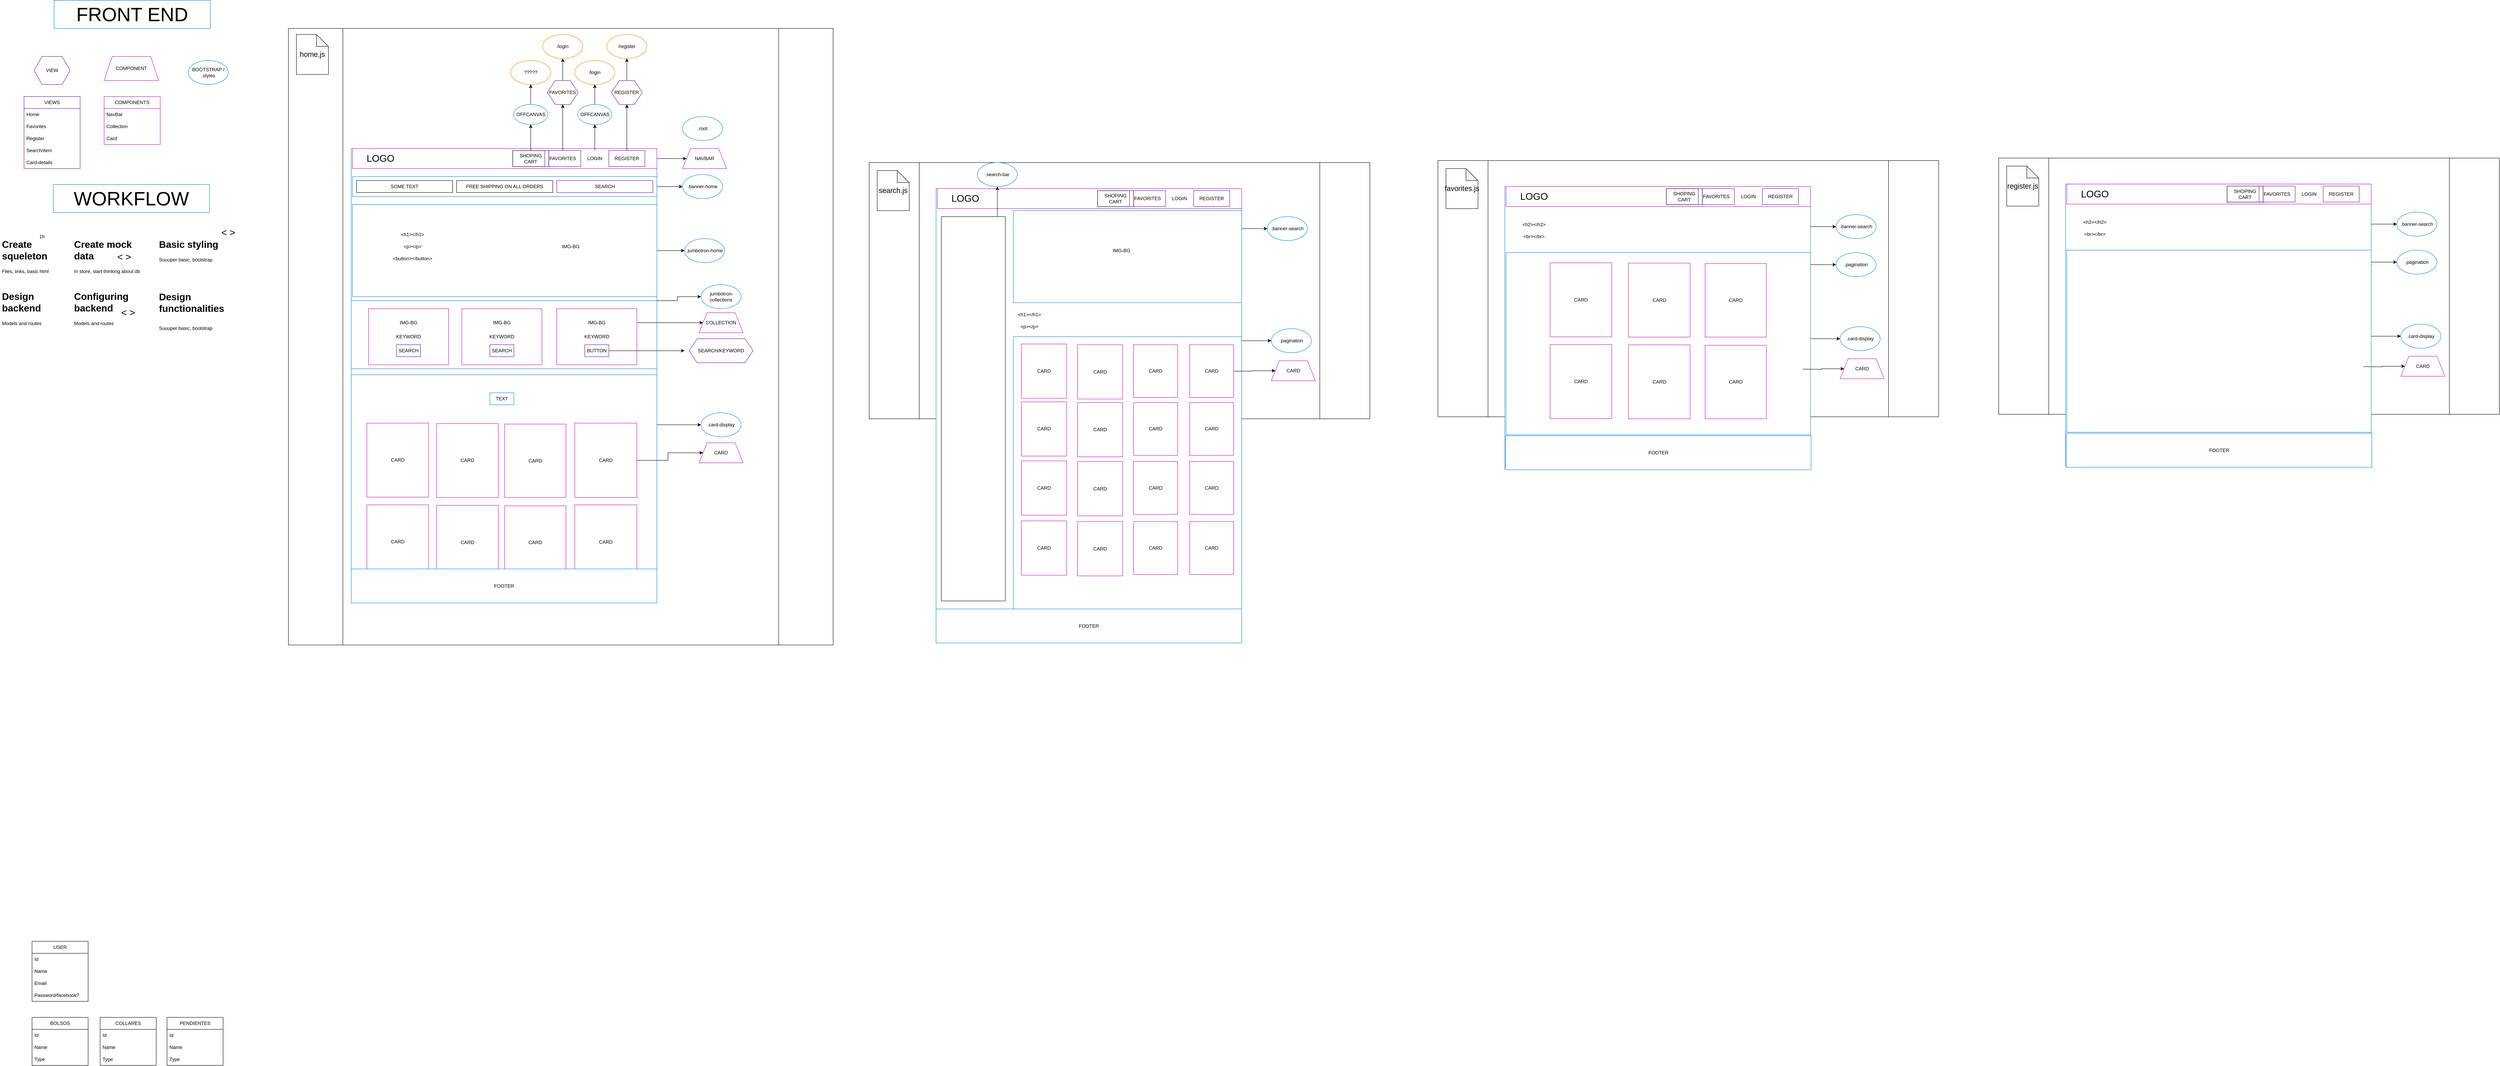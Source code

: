 <mxfile version="21.2.8" type="github">
  <diagram name="Page-1" id="-b-mgLnNyKhTVOmsAnaT">
    <mxGraphModel dx="2319" dy="1939" grid="1" gridSize="10" guides="1" tooltips="1" connect="1" arrows="1" fold="1" page="1" pageScale="1" pageWidth="826" pageHeight="1169" math="0" shadow="0">
      <root>
        <mxCell id="0" />
        <mxCell id="1" parent="0" />
        <mxCell id="RiAGdgWCF8noxPz8Tucr-8" value="HOME" style="shape=process;whiteSpace=wrap;html=1;backgroundOutline=1;" parent="1" vertex="1">
          <mxGeometry x="-50" y="-1050" width="1360" height="1540" as="geometry" />
        </mxCell>
        <mxCell id="RiAGdgWCF8noxPz8Tucr-179" value="" style="rounded=0;whiteSpace=wrap;html=1;strokeColor=#007FFF;" parent="1" vertex="1">
          <mxGeometry x="107" y="-750" width="763" height="1130" as="geometry" />
        </mxCell>
        <mxCell id="RiAGdgWCF8noxPz8Tucr-174" style="edgeStyle=orthogonalEdgeStyle;rounded=0;orthogonalLoop=1;jettySize=auto;html=1;entryX=0;entryY=0.5;entryDx=0;entryDy=0;" parent="1" source="RiAGdgWCF8noxPz8Tucr-168" target="RiAGdgWCF8noxPz8Tucr-169" edge="1">
          <mxGeometry relative="1" as="geometry">
            <Array as="points">
              <mxPoint x="921" y="-370" />
              <mxPoint x="921" y="-380" />
            </Array>
          </mxGeometry>
        </mxCell>
        <mxCell id="RiAGdgWCF8noxPz8Tucr-168" value="" style="rounded=0;whiteSpace=wrap;html=1;strokeColor=#007FFF;" parent="1" vertex="1">
          <mxGeometry x="107" y="-370" width="763" height="170" as="geometry" />
        </mxCell>
        <mxCell id="RiAGdgWCF8noxPz8Tucr-183" style="edgeStyle=orthogonalEdgeStyle;rounded=0;orthogonalLoop=1;jettySize=auto;html=1;entryX=0;entryY=0.5;entryDx=0;entryDy=0;" parent="1" source="RiAGdgWCF8noxPz8Tucr-100" target="RiAGdgWCF8noxPz8Tucr-175" edge="1">
          <mxGeometry relative="1" as="geometry">
            <Array as="points">
              <mxPoint x="900" y="-60" />
              <mxPoint x="900" y="-60" />
            </Array>
          </mxGeometry>
        </mxCell>
        <mxCell id="RiAGdgWCF8noxPz8Tucr-100" value="" style="rounded=0;whiteSpace=wrap;html=1;strokeColor=#007FFF;" parent="1" vertex="1">
          <mxGeometry x="107" y="-185" width="763" height="485" as="geometry" />
        </mxCell>
        <mxCell id="RiAGdgWCF8noxPz8Tucr-9" value="BOLSOS" style="swimlane;fontStyle=0;childLayout=stackLayout;horizontal=1;startSize=30;horizontalStack=0;resizeParent=1;resizeParentMax=0;resizeLast=0;collapsible=1;marginBottom=0;whiteSpace=wrap;html=1;" parent="1" vertex="1">
          <mxGeometry x="-690" y="1420" width="140" height="120" as="geometry" />
        </mxCell>
        <mxCell id="RiAGdgWCF8noxPz8Tucr-10" value="Id" style="text;strokeColor=none;fillColor=none;align=left;verticalAlign=middle;spacingLeft=4;spacingRight=4;overflow=hidden;points=[[0,0.5],[1,0.5]];portConstraint=eastwest;rotatable=0;whiteSpace=wrap;html=1;" parent="RiAGdgWCF8noxPz8Tucr-9" vertex="1">
          <mxGeometry y="30" width="140" height="30" as="geometry" />
        </mxCell>
        <mxCell id="RiAGdgWCF8noxPz8Tucr-11" value="Name" style="text;strokeColor=none;fillColor=none;align=left;verticalAlign=middle;spacingLeft=4;spacingRight=4;overflow=hidden;points=[[0,0.5],[1,0.5]];portConstraint=eastwest;rotatable=0;whiteSpace=wrap;html=1;" parent="RiAGdgWCF8noxPz8Tucr-9" vertex="1">
          <mxGeometry y="60" width="140" height="30" as="geometry" />
        </mxCell>
        <mxCell id="RiAGdgWCF8noxPz8Tucr-12" value="Type" style="text;strokeColor=none;fillColor=none;align=left;verticalAlign=middle;spacingLeft=4;spacingRight=4;overflow=hidden;points=[[0,0.5],[1,0.5]];portConstraint=eastwest;rotatable=0;whiteSpace=wrap;html=1;" parent="RiAGdgWCF8noxPz8Tucr-9" vertex="1">
          <mxGeometry y="90" width="140" height="30" as="geometry" />
        </mxCell>
        <mxCell id="RiAGdgWCF8noxPz8Tucr-13" value="COLLARES" style="swimlane;fontStyle=0;childLayout=stackLayout;horizontal=1;startSize=30;horizontalStack=0;resizeParent=1;resizeParentMax=0;resizeLast=0;collapsible=1;marginBottom=0;whiteSpace=wrap;html=1;" parent="1" vertex="1">
          <mxGeometry x="-520" y="1420" width="140" height="120" as="geometry" />
        </mxCell>
        <mxCell id="RiAGdgWCF8noxPz8Tucr-14" value="Id" style="text;strokeColor=none;fillColor=none;align=left;verticalAlign=middle;spacingLeft=4;spacingRight=4;overflow=hidden;points=[[0,0.5],[1,0.5]];portConstraint=eastwest;rotatable=0;whiteSpace=wrap;html=1;" parent="RiAGdgWCF8noxPz8Tucr-13" vertex="1">
          <mxGeometry y="30" width="140" height="30" as="geometry" />
        </mxCell>
        <mxCell id="RiAGdgWCF8noxPz8Tucr-15" value="Name" style="text;strokeColor=none;fillColor=none;align=left;verticalAlign=middle;spacingLeft=4;spacingRight=4;overflow=hidden;points=[[0,0.5],[1,0.5]];portConstraint=eastwest;rotatable=0;whiteSpace=wrap;html=1;" parent="RiAGdgWCF8noxPz8Tucr-13" vertex="1">
          <mxGeometry y="60" width="140" height="30" as="geometry" />
        </mxCell>
        <mxCell id="RiAGdgWCF8noxPz8Tucr-16" value="Type" style="text;strokeColor=none;fillColor=none;align=left;verticalAlign=middle;spacingLeft=4;spacingRight=4;overflow=hidden;points=[[0,0.5],[1,0.5]];portConstraint=eastwest;rotatable=0;whiteSpace=wrap;html=1;" parent="RiAGdgWCF8noxPz8Tucr-13" vertex="1">
          <mxGeometry y="90" width="140" height="30" as="geometry" />
        </mxCell>
        <mxCell id="RiAGdgWCF8noxPz8Tucr-17" value="PENDIENTES" style="swimlane;fontStyle=0;childLayout=stackLayout;horizontal=1;startSize=30;horizontalStack=0;resizeParent=1;resizeParentMax=0;resizeLast=0;collapsible=1;marginBottom=0;whiteSpace=wrap;html=1;" parent="1" vertex="1">
          <mxGeometry x="-353" y="1420" width="140" height="120" as="geometry" />
        </mxCell>
        <mxCell id="RiAGdgWCF8noxPz8Tucr-18" value="Id" style="text;strokeColor=none;fillColor=none;align=left;verticalAlign=middle;spacingLeft=4;spacingRight=4;overflow=hidden;points=[[0,0.5],[1,0.5]];portConstraint=eastwest;rotatable=0;whiteSpace=wrap;html=1;" parent="RiAGdgWCF8noxPz8Tucr-17" vertex="1">
          <mxGeometry y="30" width="140" height="30" as="geometry" />
        </mxCell>
        <mxCell id="RiAGdgWCF8noxPz8Tucr-19" value="Name" style="text;strokeColor=none;fillColor=none;align=left;verticalAlign=middle;spacingLeft=4;spacingRight=4;overflow=hidden;points=[[0,0.5],[1,0.5]];portConstraint=eastwest;rotatable=0;whiteSpace=wrap;html=1;" parent="RiAGdgWCF8noxPz8Tucr-17" vertex="1">
          <mxGeometry y="60" width="140" height="30" as="geometry" />
        </mxCell>
        <mxCell id="RiAGdgWCF8noxPz8Tucr-20" value="Type" style="text;strokeColor=none;fillColor=none;align=left;verticalAlign=middle;spacingLeft=4;spacingRight=4;overflow=hidden;points=[[0,0.5],[1,0.5]];portConstraint=eastwest;rotatable=0;whiteSpace=wrap;html=1;" parent="RiAGdgWCF8noxPz8Tucr-17" vertex="1">
          <mxGeometry y="90" width="140" height="30" as="geometry" />
        </mxCell>
        <mxCell id="RiAGdgWCF8noxPz8Tucr-21" value="USER" style="swimlane;fontStyle=0;childLayout=stackLayout;horizontal=1;startSize=30;horizontalStack=0;resizeParent=1;resizeParentMax=0;resizeLast=0;collapsible=1;marginBottom=0;whiteSpace=wrap;html=1;" parent="1" vertex="1">
          <mxGeometry x="-690" y="1230" width="140" height="150" as="geometry" />
        </mxCell>
        <mxCell id="RiAGdgWCF8noxPz8Tucr-22" value="Id" style="text;strokeColor=none;fillColor=none;align=left;verticalAlign=middle;spacingLeft=4;spacingRight=4;overflow=hidden;points=[[0,0.5],[1,0.5]];portConstraint=eastwest;rotatable=0;whiteSpace=wrap;html=1;" parent="RiAGdgWCF8noxPz8Tucr-21" vertex="1">
          <mxGeometry y="30" width="140" height="30" as="geometry" />
        </mxCell>
        <mxCell id="RiAGdgWCF8noxPz8Tucr-23" value="Name" style="text;strokeColor=none;fillColor=none;align=left;verticalAlign=middle;spacingLeft=4;spacingRight=4;overflow=hidden;points=[[0,0.5],[1,0.5]];portConstraint=eastwest;rotatable=0;whiteSpace=wrap;html=1;" parent="RiAGdgWCF8noxPz8Tucr-21" vertex="1">
          <mxGeometry y="60" width="140" height="30" as="geometry" />
        </mxCell>
        <mxCell id="RiAGdgWCF8noxPz8Tucr-24" value="Email" style="text;strokeColor=none;fillColor=none;align=left;verticalAlign=middle;spacingLeft=4;spacingRight=4;overflow=hidden;points=[[0,0.5],[1,0.5]];portConstraint=eastwest;rotatable=0;whiteSpace=wrap;html=1;" parent="RiAGdgWCF8noxPz8Tucr-21" vertex="1">
          <mxGeometry y="90" width="140" height="30" as="geometry" />
        </mxCell>
        <mxCell id="RiAGdgWCF8noxPz8Tucr-25" value="Password/facebook?" style="text;strokeColor=none;fillColor=none;align=left;verticalAlign=middle;spacingLeft=4;spacingRight=4;overflow=hidden;points=[[0,0.5],[1,0.5]];portConstraint=eastwest;rotatable=0;whiteSpace=wrap;html=1;" parent="RiAGdgWCF8noxPz8Tucr-21" vertex="1">
          <mxGeometry y="120" width="140" height="30" as="geometry" />
        </mxCell>
        <mxCell id="RiAGdgWCF8noxPz8Tucr-38" value="CARD" style="rounded=0;whiteSpace=wrap;html=1;strokeColor=#CC00CC;" parent="1" vertex="1">
          <mxGeometry x="320" y="-63" width="154" height="184.8" as="geometry" />
        </mxCell>
        <mxCell id="RiAGdgWCF8noxPz8Tucr-144" style="edgeStyle=orthogonalEdgeStyle;rounded=0;orthogonalLoop=1;jettySize=auto;html=1;entryX=0;entryY=0.5;entryDx=0;entryDy=0;" parent="1" source="RiAGdgWCF8noxPz8Tucr-43" target="RiAGdgWCF8noxPz8Tucr-127" edge="1">
          <mxGeometry relative="1" as="geometry" />
        </mxCell>
        <mxCell id="RiAGdgWCF8noxPz8Tucr-43" value="" style="rounded=0;whiteSpace=wrap;html=1;strokeColor=#CC00CC;" parent="1" vertex="1">
          <mxGeometry x="110" y="-750" width="760" height="50" as="geometry" />
        </mxCell>
        <mxCell id="RiAGdgWCF8noxPz8Tucr-44" value="&lt;font style=&quot;font-size: 24px;&quot;&gt;LOGO&lt;/font&gt;" style="text;html=1;strokeColor=none;fillColor=none;align=center;verticalAlign=middle;whiteSpace=wrap;rounded=0;" parent="1" vertex="1">
          <mxGeometry x="120" y="-750" width="120" height="50" as="geometry" />
        </mxCell>
        <mxCell id="RiAGdgWCF8noxPz8Tucr-53" style="edgeStyle=orthogonalEdgeStyle;rounded=0;orthogonalLoop=1;jettySize=auto;html=1;entryX=0.5;entryY=1;entryDx=0;entryDy=0;" parent="1" source="RiAGdgWCF8noxPz8Tucr-45" target="RiAGdgWCF8noxPz8Tucr-56" edge="1">
          <mxGeometry relative="1" as="geometry">
            <mxPoint x="555" y="-660" as="targetPoint" />
          </mxGeometry>
        </mxCell>
        <mxCell id="RiAGdgWCF8noxPz8Tucr-45" value="SHOPING CART" style="text;html=1;strokeColor=#19011D;fillColor=none;align=center;verticalAlign=middle;whiteSpace=wrap;rounded=0;shadow=1;" parent="1" vertex="1">
          <mxGeometry x="510" y="-745" width="90" height="40" as="geometry" />
        </mxCell>
        <mxCell id="RiAGdgWCF8noxPz8Tucr-165" style="edgeStyle=orthogonalEdgeStyle;rounded=0;orthogonalLoop=1;jettySize=auto;html=1;entryX=0.5;entryY=1;entryDx=0;entryDy=0;" parent="1" source="RiAGdgWCF8noxPz8Tucr-46" target="RiAGdgWCF8noxPz8Tucr-164" edge="1">
          <mxGeometry relative="1" as="geometry" />
        </mxCell>
        <mxCell id="RiAGdgWCF8noxPz8Tucr-46" value="FAVORITES" style="text;html=1;strokeColor=#6600CC;fillColor=none;align=center;verticalAlign=middle;whiteSpace=wrap;rounded=0;" parent="1" vertex="1">
          <mxGeometry x="590" y="-745" width="90" height="40" as="geometry" />
        </mxCell>
        <mxCell id="RiAGdgWCF8noxPz8Tucr-104" style="edgeStyle=orthogonalEdgeStyle;rounded=0;orthogonalLoop=1;jettySize=auto;html=1;entryX=0.5;entryY=1;entryDx=0;entryDy=0;" parent="1" source="RiAGdgWCF8noxPz8Tucr-47" target="RiAGdgWCF8noxPz8Tucr-74" edge="1">
          <mxGeometry relative="1" as="geometry" />
        </mxCell>
        <mxCell id="RiAGdgWCF8noxPz8Tucr-47" value="LOGIN" style="text;html=1;strokeColor=none;fillColor=none;align=center;verticalAlign=middle;whiteSpace=wrap;rounded=0;" parent="1" vertex="1">
          <mxGeometry x="670" y="-745" width="90" height="40" as="geometry" />
        </mxCell>
        <mxCell id="RiAGdgWCF8noxPz8Tucr-105" style="edgeStyle=orthogonalEdgeStyle;rounded=0;orthogonalLoop=1;jettySize=auto;html=1;entryX=0.5;entryY=1;entryDx=0;entryDy=0;" parent="1" source="RiAGdgWCF8noxPz8Tucr-48" edge="1">
          <mxGeometry relative="1" as="geometry">
            <mxPoint x="795" y="-860" as="targetPoint" />
          </mxGeometry>
        </mxCell>
        <mxCell id="RiAGdgWCF8noxPz8Tucr-48" value="REGISTER" style="text;html=1;strokeColor=#6600CC;fillColor=none;align=center;verticalAlign=middle;whiteSpace=wrap;rounded=0;" parent="1" vertex="1">
          <mxGeometry x="750" y="-745" width="90" height="40" as="geometry" />
        </mxCell>
        <mxCell id="fWnj22Spbb2RyECRKWuP-1" style="edgeStyle=orthogonalEdgeStyle;rounded=0;orthogonalLoop=1;jettySize=auto;html=1;entryX=0;entryY=0.5;entryDx=0;entryDy=0;" edge="1" parent="1" source="RiAGdgWCF8noxPz8Tucr-49" target="RiAGdgWCF8noxPz8Tucr-146">
          <mxGeometry relative="1" as="geometry" />
        </mxCell>
        <mxCell id="RiAGdgWCF8noxPz8Tucr-49" value="" style="rounded=0;whiteSpace=wrap;html=1;strokeColor=#007FFF;" parent="1" vertex="1">
          <mxGeometry x="110" y="-680" width="760" height="50" as="geometry" />
        </mxCell>
        <mxCell id="RiAGdgWCF8noxPz8Tucr-50" value="SOME TEXT" style="rounded=0;whiteSpace=wrap;html=1;" parent="1" vertex="1">
          <mxGeometry x="120" y="-670" width="240" height="30" as="geometry" />
        </mxCell>
        <mxCell id="RiAGdgWCF8noxPz8Tucr-51" value="FREE SHIPPING ON ALL ORDERS" style="rounded=0;whiteSpace=wrap;html=1;" parent="1" vertex="1">
          <mxGeometry x="370" y="-670" width="240" height="30" as="geometry" />
        </mxCell>
        <mxCell id="RiAGdgWCF8noxPz8Tucr-52" value="SEARCH" style="rounded=0;whiteSpace=wrap;html=1;strokeColor=#6600CC;" parent="1" vertex="1">
          <mxGeometry x="620" y="-670" width="240" height="30" as="geometry" />
        </mxCell>
        <mxCell id="RiAGdgWCF8noxPz8Tucr-153" style="edgeStyle=orthogonalEdgeStyle;rounded=0;orthogonalLoop=1;jettySize=auto;html=1;entryX=0.5;entryY=1;entryDx=0;entryDy=0;" parent="1" source="RiAGdgWCF8noxPz8Tucr-56" target="RiAGdgWCF8noxPz8Tucr-152" edge="1">
          <mxGeometry relative="1" as="geometry" />
        </mxCell>
        <mxCell id="RiAGdgWCF8noxPz8Tucr-56" value="OFFCANVAS" style="ellipse;whiteSpace=wrap;html=1;strokeColor=#007FFF;" parent="1" vertex="1">
          <mxGeometry x="512.5" y="-860" width="85" height="50" as="geometry" />
        </mxCell>
        <mxCell id="RiAGdgWCF8noxPz8Tucr-60" value="&lt;font style=&quot;font-size: 48px;&quot;&gt;FRONT END&lt;/font&gt;" style="text;html=1;strokeColor=#007FFF;fillColor=none;align=center;verticalAlign=middle;whiteSpace=wrap;rounded=0;" parent="1" vertex="1">
          <mxGeometry x="-635" y="-1120" width="390" height="70" as="geometry" />
        </mxCell>
        <mxCell id="RiAGdgWCF8noxPz8Tucr-63" value="VIEWS" style="swimlane;fontStyle=0;childLayout=stackLayout;horizontal=1;startSize=30;horizontalStack=0;resizeParent=1;resizeParentMax=0;resizeLast=0;collapsible=1;marginBottom=0;whiteSpace=wrap;html=1;strokeColor=#6600CC;" parent="1" vertex="1">
          <mxGeometry x="-710" y="-880" width="140" height="180" as="geometry" />
        </mxCell>
        <mxCell id="RiAGdgWCF8noxPz8Tucr-64" value="Home" style="text;strokeColor=none;fillColor=none;align=left;verticalAlign=middle;spacingLeft=4;spacingRight=4;overflow=hidden;points=[[0,0.5],[1,0.5]];portConstraint=eastwest;rotatable=0;whiteSpace=wrap;html=1;" parent="RiAGdgWCF8noxPz8Tucr-63" vertex="1">
          <mxGeometry y="30" width="140" height="30" as="geometry" />
        </mxCell>
        <mxCell id="RiAGdgWCF8noxPz8Tucr-65" value="Favorites" style="text;strokeColor=none;fillColor=none;align=left;verticalAlign=middle;spacingLeft=4;spacingRight=4;overflow=hidden;points=[[0,0.5],[1,0.5]];portConstraint=eastwest;rotatable=0;whiteSpace=wrap;html=1;" parent="RiAGdgWCF8noxPz8Tucr-63" vertex="1">
          <mxGeometry y="60" width="140" height="30" as="geometry" />
        </mxCell>
        <mxCell id="RiAGdgWCF8noxPz8Tucr-93" value="Register" style="text;strokeColor=none;fillColor=none;align=left;verticalAlign=middle;spacingLeft=4;spacingRight=4;overflow=hidden;points=[[0,0.5],[1,0.5]];portConstraint=eastwest;rotatable=0;whiteSpace=wrap;html=1;" parent="RiAGdgWCF8noxPz8Tucr-63" vertex="1">
          <mxGeometry y="90" width="140" height="30" as="geometry" />
        </mxCell>
        <mxCell id="RiAGdgWCF8noxPz8Tucr-66" value="Search/item" style="text;strokeColor=none;fillColor=none;align=left;verticalAlign=middle;spacingLeft=4;spacingRight=4;overflow=hidden;points=[[0,0.5],[1,0.5]];portConstraint=eastwest;rotatable=0;whiteSpace=wrap;html=1;" parent="RiAGdgWCF8noxPz8Tucr-63" vertex="1">
          <mxGeometry y="120" width="140" height="30" as="geometry" />
        </mxCell>
        <mxCell id="fWnj22Spbb2RyECRKWuP-8" value="Card-details" style="text;strokeColor=none;fillColor=none;align=left;verticalAlign=middle;spacingLeft=4;spacingRight=4;overflow=hidden;points=[[0,0.5],[1,0.5]];portConstraint=eastwest;rotatable=0;whiteSpace=wrap;html=1;" vertex="1" parent="RiAGdgWCF8noxPz8Tucr-63">
          <mxGeometry y="150" width="140" height="30" as="geometry" />
        </mxCell>
        <mxCell id="RiAGdgWCF8noxPz8Tucr-67" value="COMPONENTS" style="swimlane;fontStyle=0;childLayout=stackLayout;horizontal=1;startSize=30;horizontalStack=0;resizeParent=1;resizeParentMax=0;resizeLast=0;collapsible=1;marginBottom=0;whiteSpace=wrap;html=1;strokeColor=#CC00CC;" parent="1" vertex="1">
          <mxGeometry x="-510" y="-880" width="140" height="120" as="geometry" />
        </mxCell>
        <mxCell id="RiAGdgWCF8noxPz8Tucr-68" value="NavBar" style="text;strokeColor=none;fillColor=none;align=left;verticalAlign=middle;spacingLeft=4;spacingRight=4;overflow=hidden;points=[[0,0.5],[1,0.5]];portConstraint=eastwest;rotatable=0;whiteSpace=wrap;html=1;" parent="RiAGdgWCF8noxPz8Tucr-67" vertex="1">
          <mxGeometry y="30" width="140" height="30" as="geometry" />
        </mxCell>
        <mxCell id="RiAGdgWCF8noxPz8Tucr-69" value="Collection" style="text;strokeColor=none;fillColor=none;align=left;verticalAlign=middle;spacingLeft=4;spacingRight=4;overflow=hidden;points=[[0,0.5],[1,0.5]];portConstraint=eastwest;rotatable=0;whiteSpace=wrap;html=1;" parent="RiAGdgWCF8noxPz8Tucr-67" vertex="1">
          <mxGeometry y="60" width="140" height="30" as="geometry" />
        </mxCell>
        <mxCell id="RiAGdgWCF8noxPz8Tucr-70" value="Card" style="text;strokeColor=none;fillColor=none;align=left;verticalAlign=middle;spacingLeft=4;spacingRight=4;overflow=hidden;points=[[0,0.5],[1,0.5]];portConstraint=eastwest;rotatable=0;whiteSpace=wrap;html=1;" parent="RiAGdgWCF8noxPz8Tucr-67" vertex="1">
          <mxGeometry y="90" width="140" height="30" as="geometry" />
        </mxCell>
        <mxCell id="RiAGdgWCF8noxPz8Tucr-80" style="edgeStyle=orthogonalEdgeStyle;rounded=0;orthogonalLoop=1;jettySize=auto;html=1;entryX=0.5;entryY=1;entryDx=0;entryDy=0;" parent="1" source="RiAGdgWCF8noxPz8Tucr-74" target="RiAGdgWCF8noxPz8Tucr-77" edge="1">
          <mxGeometry relative="1" as="geometry" />
        </mxCell>
        <mxCell id="RiAGdgWCF8noxPz8Tucr-74" value="OFFCANVAS" style="ellipse;whiteSpace=wrap;html=1;strokeColor=#007FFF;" parent="1" vertex="1">
          <mxGeometry x="672.5" y="-860" width="85" height="50" as="geometry" />
        </mxCell>
        <mxCell id="RiAGdgWCF8noxPz8Tucr-77" value="/login" style="ellipse;whiteSpace=wrap;html=1;strokeColor=#FF8000;" parent="1" vertex="1">
          <mxGeometry x="665" y="-970" width="100" height="60" as="geometry" />
        </mxCell>
        <mxCell id="RiAGdgWCF8noxPz8Tucr-78" value="/register" style="ellipse;whiteSpace=wrap;html=1;strokeColor=#FF8000;" parent="1" vertex="1">
          <mxGeometry x="745" y="-1035" width="100" height="60" as="geometry" />
        </mxCell>
        <mxCell id="fWnj22Spbb2RyECRKWuP-2" style="edgeStyle=orthogonalEdgeStyle;rounded=0;orthogonalLoop=1;jettySize=auto;html=1;entryX=0;entryY=0.5;entryDx=0;entryDy=0;" edge="1" parent="1" source="RiAGdgWCF8noxPz8Tucr-108" target="RiAGdgWCF8noxPz8Tucr-145">
          <mxGeometry relative="1" as="geometry" />
        </mxCell>
        <mxCell id="RiAGdgWCF8noxPz8Tucr-108" value="" style="rounded=0;whiteSpace=wrap;html=1;strokeColor=#007FFF;" parent="1" vertex="1">
          <mxGeometry x="110" y="-610" width="760" height="230" as="geometry" />
        </mxCell>
        <mxCell id="RiAGdgWCF8noxPz8Tucr-110" value="IMG-BG" style="text;html=1;strokeColor=none;fillColor=none;align=center;verticalAlign=middle;whiteSpace=wrap;rounded=0;" parent="1" vertex="1">
          <mxGeometry x="625" y="-520" width="60" height="30" as="geometry" />
        </mxCell>
        <mxCell id="RiAGdgWCF8noxPz8Tucr-111" value="&amp;lt;h1&amp;gt;&amp;lt;/h1&amp;gt;" style="text;html=1;strokeColor=none;fillColor=none;align=center;verticalAlign=middle;whiteSpace=wrap;rounded=0;" parent="1" vertex="1">
          <mxGeometry x="220" y="-550" width="80" height="30" as="geometry" />
        </mxCell>
        <mxCell id="RiAGdgWCF8noxPz8Tucr-112" value="&amp;lt;p&amp;gt;&amp;lt;/p&amp;gt;" style="text;html=1;strokeColor=none;fillColor=none;align=center;verticalAlign=middle;whiteSpace=wrap;rounded=0;" parent="1" vertex="1">
          <mxGeometry x="220" y="-520" width="80" height="30" as="geometry" />
        </mxCell>
        <mxCell id="RiAGdgWCF8noxPz8Tucr-113" value="&amp;lt;button&amp;gt;&amp;lt;/button&amp;gt;" style="text;html=1;strokeColor=none;fillColor=none;align=center;verticalAlign=middle;whiteSpace=wrap;rounded=0;" parent="1" vertex="1">
          <mxGeometry x="200" y="-490" width="120" height="30" as="geometry" />
        </mxCell>
        <mxCell id="RiAGdgWCF8noxPz8Tucr-142" style="edgeStyle=orthogonalEdgeStyle;rounded=0;orthogonalLoop=1;jettySize=auto;html=1;exitX=1;exitY=0.25;exitDx=0;exitDy=0;entryX=0;entryY=0.5;entryDx=0;entryDy=0;" parent="1" source="RiAGdgWCF8noxPz8Tucr-114" target="RiAGdgWCF8noxPz8Tucr-141" edge="1">
          <mxGeometry relative="1" as="geometry" />
        </mxCell>
        <mxCell id="RiAGdgWCF8noxPz8Tucr-114" value="KEYWORD" style="rounded=0;whiteSpace=wrap;html=1;strokeColor=#CC00CC;" parent="1" vertex="1">
          <mxGeometry x="620" y="-350" width="200" height="140" as="geometry" />
        </mxCell>
        <mxCell id="RiAGdgWCF8noxPz8Tucr-115" value="IMG-BG" style="text;html=1;strokeColor=none;fillColor=none;align=center;verticalAlign=middle;whiteSpace=wrap;rounded=0;" parent="1" vertex="1">
          <mxGeometry x="690" y="-330" width="60" height="30" as="geometry" />
        </mxCell>
        <mxCell id="RiAGdgWCF8noxPz8Tucr-124" value="TEXT" style="text;html=1;strokeColor=#007FFF;fillColor=none;align=center;verticalAlign=middle;whiteSpace=wrap;rounded=0;" parent="1" vertex="1">
          <mxGeometry x="453" y="-140" width="60" height="30" as="geometry" />
        </mxCell>
        <mxCell id="RiAGdgWCF8noxPz8Tucr-125" value="&lt;font style=&quot;font-size: 48px;&quot;&gt;WORKFLOW&lt;/font&gt;" style="text;html=1;strokeColor=#007FFF;fillColor=none;align=center;verticalAlign=middle;whiteSpace=wrap;rounded=0;" parent="1" vertex="1">
          <mxGeometry x="-637" y="-660" width="390" height="70" as="geometry" />
        </mxCell>
        <mxCell id="RiAGdgWCF8noxPz8Tucr-127" value="NAVBAR" style="shape=trapezoid;perimeter=trapezoidPerimeter;whiteSpace=wrap;html=1;fixedSize=1;strokeColor=#CC00CC;" parent="1" vertex="1">
          <mxGeometry x="934" y="-750" width="110" height="50" as="geometry" />
        </mxCell>
        <mxCell id="RiAGdgWCF8noxPz8Tucr-140" style="edgeStyle=orthogonalEdgeStyle;rounded=0;orthogonalLoop=1;jettySize=auto;html=1;entryX=0;entryY=0.5;entryDx=0;entryDy=0;" parent="1" source="RiAGdgWCF8noxPz8Tucr-130" edge="1">
          <mxGeometry relative="1" as="geometry">
            <mxPoint x="939" y="-245" as="targetPoint" />
          </mxGeometry>
        </mxCell>
        <mxCell id="RiAGdgWCF8noxPz8Tucr-130" value="BUTTON" style="text;html=1;strokeColor=#6600CC;fillColor=none;align=center;verticalAlign=middle;whiteSpace=wrap;rounded=0;" parent="1" vertex="1">
          <mxGeometry x="690" y="-260" width="60" height="30" as="geometry" />
        </mxCell>
        <mxCell id="RiAGdgWCF8noxPz8Tucr-134" value="KEYWORD" style="rounded=0;whiteSpace=wrap;html=1;strokeColor=#CC00CC;" parent="1" vertex="1">
          <mxGeometry x="383" y="-350" width="200" height="140" as="geometry" />
        </mxCell>
        <mxCell id="RiAGdgWCF8noxPz8Tucr-135" value="IMG-BG" style="text;html=1;strokeColor=none;fillColor=none;align=center;verticalAlign=middle;whiteSpace=wrap;rounded=0;" parent="1" vertex="1">
          <mxGeometry x="453" y="-330" width="60" height="30" as="geometry" />
        </mxCell>
        <mxCell id="RiAGdgWCF8noxPz8Tucr-136" value="SEARCH" style="text;html=1;strokeColor=#6600CC;fillColor=none;align=center;verticalAlign=middle;whiteSpace=wrap;rounded=0;" parent="1" vertex="1">
          <mxGeometry x="453" y="-260" width="60" height="30" as="geometry" />
        </mxCell>
        <mxCell id="RiAGdgWCF8noxPz8Tucr-137" value="KEYWORD" style="rounded=0;whiteSpace=wrap;html=1;strokeColor=#CC00CC;" parent="1" vertex="1">
          <mxGeometry x="150" y="-350" width="200" height="140" as="geometry" />
        </mxCell>
        <mxCell id="RiAGdgWCF8noxPz8Tucr-138" value="IMG-BG" style="text;html=1;strokeColor=none;fillColor=none;align=center;verticalAlign=middle;whiteSpace=wrap;rounded=0;" parent="1" vertex="1">
          <mxGeometry x="220" y="-330" width="60" height="30" as="geometry" />
        </mxCell>
        <mxCell id="RiAGdgWCF8noxPz8Tucr-139" value="SEARCH" style="text;html=1;strokeColor=#6600CC;fillColor=none;align=center;verticalAlign=middle;whiteSpace=wrap;rounded=0;" parent="1" vertex="1">
          <mxGeometry x="220" y="-260" width="60" height="30" as="geometry" />
        </mxCell>
        <mxCell id="RiAGdgWCF8noxPz8Tucr-141" value="COLLECTION" style="shape=trapezoid;perimeter=trapezoidPerimeter;whiteSpace=wrap;html=1;fixedSize=1;strokeColor=#CC00CC;" parent="1" vertex="1">
          <mxGeometry x="975.21" y="-340" width="110" height="50" as="geometry" />
        </mxCell>
        <mxCell id="RiAGdgWCF8noxPz8Tucr-145" value=".jumbotron-home" style="ellipse;whiteSpace=wrap;html=1;strokeColor=#007FFF;" parent="1" vertex="1">
          <mxGeometry x="939" y="-525" width="100" height="60" as="geometry" />
        </mxCell>
        <mxCell id="RiAGdgWCF8noxPz8Tucr-146" value=".banner-home" style="ellipse;whiteSpace=wrap;html=1;strokeColor=#007FFF;" parent="1" vertex="1">
          <mxGeometry x="934" y="-685" width="100" height="60" as="geometry" />
        </mxCell>
        <mxCell id="RiAGdgWCF8noxPz8Tucr-152" value="?????" style="ellipse;whiteSpace=wrap;html=1;strokeColor=#FF8000;" parent="1" vertex="1">
          <mxGeometry x="505" y="-970" width="100" height="60" as="geometry" />
        </mxCell>
        <mxCell id="RiAGdgWCF8noxPz8Tucr-154" value="/login" style="ellipse;whiteSpace=wrap;html=1;strokeColor=#FF8000;" parent="1" vertex="1">
          <mxGeometry x="585" y="-1035" width="100" height="60" as="geometry" />
        </mxCell>
        <mxCell id="RiAGdgWCF8noxPz8Tucr-156" value="COMPONENT" style="shape=trapezoid;perimeter=trapezoidPerimeter;whiteSpace=wrap;html=1;fixedSize=1;strokeColor=#CC00CC;" parent="1" vertex="1">
          <mxGeometry x="-510" y="-980" width="136" height="60" as="geometry" />
        </mxCell>
        <mxCell id="RiAGdgWCF8noxPz8Tucr-158" value="BOOTSTRAP / .styles" style="ellipse;whiteSpace=wrap;html=1;strokeColor=#007FFF;" parent="1" vertex="1">
          <mxGeometry x="-300" y="-970" width="100" height="60" as="geometry" />
        </mxCell>
        <mxCell id="RiAGdgWCF8noxPz8Tucr-160" value="VIEW" style="shape=hexagon;perimeter=hexagonPerimeter2;whiteSpace=wrap;html=1;fixedSize=1;strokeColor=#6600CC;" parent="1" vertex="1">
          <mxGeometry x="-685" y="-980" width="90" height="70" as="geometry" />
        </mxCell>
        <mxCell id="RiAGdgWCF8noxPz8Tucr-166" style="edgeStyle=orthogonalEdgeStyle;rounded=0;orthogonalLoop=1;jettySize=auto;html=1;entryX=0.5;entryY=1;entryDx=0;entryDy=0;" parent="1" source="RiAGdgWCF8noxPz8Tucr-162" target="RiAGdgWCF8noxPz8Tucr-78" edge="1">
          <mxGeometry relative="1" as="geometry" />
        </mxCell>
        <mxCell id="RiAGdgWCF8noxPz8Tucr-162" value="REGISTER" style="shape=hexagon;perimeter=hexagonPerimeter2;whiteSpace=wrap;html=1;fixedSize=1;strokeColor=#6600CC;" parent="1" vertex="1">
          <mxGeometry x="756.43" y="-920" width="77.14" height="60" as="geometry" />
        </mxCell>
        <mxCell id="RiAGdgWCF8noxPz8Tucr-167" style="edgeStyle=orthogonalEdgeStyle;rounded=0;orthogonalLoop=1;jettySize=auto;html=1;entryX=0.5;entryY=1;entryDx=0;entryDy=0;" parent="1" source="RiAGdgWCF8noxPz8Tucr-164" target="RiAGdgWCF8noxPz8Tucr-154" edge="1">
          <mxGeometry relative="1" as="geometry" />
        </mxCell>
        <mxCell id="RiAGdgWCF8noxPz8Tucr-164" value="FAVORITES" style="shape=hexagon;perimeter=hexagonPerimeter2;whiteSpace=wrap;html=1;fixedSize=1;strokeColor=#6600CC;" parent="1" vertex="1">
          <mxGeometry x="596.43" y="-920" width="77.14" height="60" as="geometry" />
        </mxCell>
        <mxCell id="RiAGdgWCF8noxPz8Tucr-169" value=".jumbotron-collections" style="ellipse;whiteSpace=wrap;html=1;strokeColor=#007FFF;" parent="1" vertex="1">
          <mxGeometry x="980.21" y="-410" width="100" height="60" as="geometry" />
        </mxCell>
        <mxCell id="RiAGdgWCF8noxPz8Tucr-170" value="CARD" style="shape=trapezoid;perimeter=trapezoidPerimeter;whiteSpace=wrap;html=1;fixedSize=1;strokeColor=#CC00CC;" parent="1" vertex="1">
          <mxGeometry x="975.22" y="-15" width="110" height="50" as="geometry" />
        </mxCell>
        <mxCell id="RiAGdgWCF8noxPz8Tucr-171" value="CARD" style="rounded=0;whiteSpace=wrap;html=1;strokeColor=#CC00CC;" parent="1" vertex="1">
          <mxGeometry x="490" y="-61.8" width="153" height="183.6" as="geometry" />
        </mxCell>
        <mxCell id="RiAGdgWCF8noxPz8Tucr-182" style="edgeStyle=orthogonalEdgeStyle;rounded=0;orthogonalLoop=1;jettySize=auto;html=1;entryX=0;entryY=0.5;entryDx=0;entryDy=0;" parent="1" source="RiAGdgWCF8noxPz8Tucr-172" target="RiAGdgWCF8noxPz8Tucr-170" edge="1">
          <mxGeometry relative="1" as="geometry" />
        </mxCell>
        <mxCell id="RiAGdgWCF8noxPz8Tucr-172" value="CARD" style="rounded=0;whiteSpace=wrap;html=1;strokeColor=#CC00CC;" parent="1" vertex="1">
          <mxGeometry x="665" y="-64.2" width="155" height="186" as="geometry" />
        </mxCell>
        <mxCell id="RiAGdgWCF8noxPz8Tucr-173" value="SEARCH/KEYWORD" style="shape=hexagon;perimeter=hexagonPerimeter2;whiteSpace=wrap;html=1;fixedSize=1;strokeColor=#6600CC;" parent="1" vertex="1">
          <mxGeometry x="950.43" y="-275" width="159.57" height="60" as="geometry" />
        </mxCell>
        <mxCell id="RiAGdgWCF8noxPz8Tucr-175" value=".card-display" style="ellipse;whiteSpace=wrap;html=1;strokeColor=#007FFF;" parent="1" vertex="1">
          <mxGeometry x="980.21" y="-90" width="100" height="60" as="geometry" />
        </mxCell>
        <mxCell id="RiAGdgWCF8noxPz8Tucr-181" value=".root" style="ellipse;whiteSpace=wrap;html=1;strokeColor=#007FFF;" parent="1" vertex="1">
          <mxGeometry x="934" y="-830" width="100" height="60" as="geometry" />
        </mxCell>
        <mxCell id="RiAGdgWCF8noxPz8Tucr-185" value="HOME" style="shape=process;whiteSpace=wrap;html=1;backgroundOutline=1;" parent="1" vertex="1">
          <mxGeometry x="1400" y="-715" width="1250" height="640" as="geometry" />
        </mxCell>
        <mxCell id="RiAGdgWCF8noxPz8Tucr-186" value="" style="rounded=0;whiteSpace=wrap;html=1;strokeColor=#007FFF;" parent="1" vertex="1">
          <mxGeometry x="1567" y="-650" width="763" height="1130" as="geometry" />
        </mxCell>
        <mxCell id="RiAGdgWCF8noxPz8Tucr-189" style="edgeStyle=orthogonalEdgeStyle;rounded=0;orthogonalLoop=1;jettySize=auto;html=1;entryX=0;entryY=0.5;entryDx=0;entryDy=0;" parent="1" source="RiAGdgWCF8noxPz8Tucr-190" target="RiAGdgWCF8noxPz8Tucr-246" edge="1">
          <mxGeometry relative="1" as="geometry">
            <Array as="points">
              <mxPoint x="2380" y="-270" />
              <mxPoint x="2380" y="-270" />
            </Array>
          </mxGeometry>
        </mxCell>
        <mxCell id="RiAGdgWCF8noxPz8Tucr-190" value="" style="rounded=0;whiteSpace=wrap;html=1;strokeColor=#007FFF;" parent="1" vertex="1">
          <mxGeometry x="1760" y="-280" width="570" height="680" as="geometry" />
        </mxCell>
        <mxCell id="RiAGdgWCF8noxPz8Tucr-191" value="CARD" style="rounded=0;whiteSpace=wrap;html=1;strokeColor=#CC00CC;" parent="1" vertex="1">
          <mxGeometry x="1920" y="-260" width="113" height="135.6" as="geometry" />
        </mxCell>
        <mxCell id="RiAGdgWCF8noxPz8Tucr-193" value="" style="rounded=0;whiteSpace=wrap;html=1;strokeColor=#CC00CC;" parent="1" vertex="1">
          <mxGeometry x="1570" y="-650" width="760" height="50" as="geometry" />
        </mxCell>
        <mxCell id="RiAGdgWCF8noxPz8Tucr-194" value="&lt;font style=&quot;font-size: 24px;&quot;&gt;LOGO&lt;/font&gt;" style="text;html=1;strokeColor=none;fillColor=none;align=center;verticalAlign=middle;whiteSpace=wrap;rounded=0;" parent="1" vertex="1">
          <mxGeometry x="1580" y="-650" width="120" height="50" as="geometry" />
        </mxCell>
        <mxCell id="RiAGdgWCF8noxPz8Tucr-196" value="SHOPING CART" style="text;html=1;strokeColor=#19011D;fillColor=none;align=center;verticalAlign=middle;whiteSpace=wrap;rounded=0;shadow=1;" parent="1" vertex="1">
          <mxGeometry x="1970" y="-645" width="90" height="40" as="geometry" />
        </mxCell>
        <mxCell id="RiAGdgWCF8noxPz8Tucr-198" value="FAVORITES" style="text;html=1;strokeColor=#6600CC;fillColor=none;align=center;verticalAlign=middle;whiteSpace=wrap;rounded=0;" parent="1" vertex="1">
          <mxGeometry x="2050" y="-645" width="90" height="40" as="geometry" />
        </mxCell>
        <mxCell id="RiAGdgWCF8noxPz8Tucr-200" value="LOGIN" style="text;html=1;strokeColor=none;fillColor=none;align=center;verticalAlign=middle;whiteSpace=wrap;rounded=0;" parent="1" vertex="1">
          <mxGeometry x="2130" y="-645" width="90" height="40" as="geometry" />
        </mxCell>
        <mxCell id="RiAGdgWCF8noxPz8Tucr-202" value="REGISTER" style="text;html=1;strokeColor=#6600CC;fillColor=none;align=center;verticalAlign=middle;whiteSpace=wrap;rounded=0;" parent="1" vertex="1">
          <mxGeometry x="2210" y="-645" width="90" height="40" as="geometry" />
        </mxCell>
        <mxCell id="RiAGdgWCF8noxPz8Tucr-207" style="edgeStyle=orthogonalEdgeStyle;rounded=0;orthogonalLoop=1;jettySize=auto;html=1;entryX=0.5;entryY=1;entryDx=0;entryDy=0;" parent="1" edge="1">
          <mxGeometry relative="1" as="geometry">
            <mxPoint x="1945" y="-150" as="targetPoint" />
          </mxGeometry>
        </mxCell>
        <mxCell id="RiAGdgWCF8noxPz8Tucr-209" style="edgeStyle=orthogonalEdgeStyle;rounded=0;orthogonalLoop=1;jettySize=auto;html=1;entryX=0.5;entryY=1;entryDx=0;entryDy=0;" parent="1" edge="1">
          <mxGeometry relative="1" as="geometry">
            <mxPoint x="2105" y="-150" as="targetPoint" />
          </mxGeometry>
        </mxCell>
        <mxCell id="3rY_Ns122jnfuLzVrZuX-20" style="edgeStyle=orthogonalEdgeStyle;rounded=0;orthogonalLoop=1;jettySize=auto;html=1;entryX=0;entryY=0.5;entryDx=0;entryDy=0;" parent="1" source="RiAGdgWCF8noxPz8Tucr-213" target="RiAGdgWCF8noxPz8Tucr-233" edge="1">
          <mxGeometry relative="1" as="geometry">
            <Array as="points">
              <mxPoint x="2350" y="-550" />
              <mxPoint x="2350" y="-550" />
            </Array>
          </mxGeometry>
        </mxCell>
        <mxCell id="RiAGdgWCF8noxPz8Tucr-213" value="" style="rounded=0;whiteSpace=wrap;html=1;strokeColor=#007FFF;" parent="1" vertex="1">
          <mxGeometry x="1760" y="-595" width="570" height="230" as="geometry" />
        </mxCell>
        <mxCell id="RiAGdgWCF8noxPz8Tucr-214" value="IMG-BG" style="text;html=1;strokeColor=none;fillColor=none;align=center;verticalAlign=middle;whiteSpace=wrap;rounded=0;" parent="1" vertex="1">
          <mxGeometry x="2000" y="-510" width="60" height="30" as="geometry" />
        </mxCell>
        <mxCell id="RiAGdgWCF8noxPz8Tucr-215" value="&amp;lt;h1&amp;gt;&amp;lt;/h1&amp;gt;" style="text;html=1;strokeColor=none;fillColor=none;align=center;verticalAlign=middle;whiteSpace=wrap;rounded=0;" parent="1" vertex="1">
          <mxGeometry x="1760" y="-350" width="80" height="30" as="geometry" />
        </mxCell>
        <mxCell id="RiAGdgWCF8noxPz8Tucr-216" value="&amp;lt;p&amp;gt;&amp;lt;/p&amp;gt;" style="text;html=1;strokeColor=none;fillColor=none;align=center;verticalAlign=middle;whiteSpace=wrap;rounded=0;" parent="1" vertex="1">
          <mxGeometry x="1760" y="-320" width="80" height="30" as="geometry" />
        </mxCell>
        <mxCell id="RiAGdgWCF8noxPz8Tucr-233" value=".banner-search" style="ellipse;whiteSpace=wrap;html=1;strokeColor=#007FFF;" parent="1" vertex="1">
          <mxGeometry x="2394" y="-580" width="100" height="60" as="geometry" />
        </mxCell>
        <mxCell id="RiAGdgWCF8noxPz8Tucr-236" style="edgeStyle=orthogonalEdgeStyle;rounded=0;orthogonalLoop=1;jettySize=auto;html=1;entryX=0.5;entryY=1;entryDx=0;entryDy=0;" parent="1" edge="1">
          <mxGeometry relative="1" as="geometry">
            <mxPoint x="2185" y="-215" as="targetPoint" />
          </mxGeometry>
        </mxCell>
        <mxCell id="RiAGdgWCF8noxPz8Tucr-238" style="edgeStyle=orthogonalEdgeStyle;rounded=0;orthogonalLoop=1;jettySize=auto;html=1;entryX=0.5;entryY=1;entryDx=0;entryDy=0;" parent="1" edge="1">
          <mxGeometry relative="1" as="geometry">
            <mxPoint x="2025" y="-215" as="targetPoint" />
          </mxGeometry>
        </mxCell>
        <mxCell id="RiAGdgWCF8noxPz8Tucr-241" value="CARD" style="shape=trapezoid;perimeter=trapezoidPerimeter;whiteSpace=wrap;html=1;fixedSize=1;strokeColor=#CC00CC;" parent="1" vertex="1">
          <mxGeometry x="2404.0" y="-220" width="110" height="50" as="geometry" />
        </mxCell>
        <mxCell id="RiAGdgWCF8noxPz8Tucr-242" value="CARD" style="rounded=0;whiteSpace=wrap;html=1;strokeColor=#CC00CC;" parent="1" vertex="1">
          <mxGeometry x="2060" y="-260" width="110" height="132" as="geometry" />
        </mxCell>
        <mxCell id="RiAGdgWCF8noxPz8Tucr-243" style="edgeStyle=orthogonalEdgeStyle;rounded=0;orthogonalLoop=1;jettySize=auto;html=1;entryX=0;entryY=0.5;entryDx=0;entryDy=0;" parent="1" source="RiAGdgWCF8noxPz8Tucr-244" target="RiAGdgWCF8noxPz8Tucr-241" edge="1">
          <mxGeometry relative="1" as="geometry" />
        </mxCell>
        <mxCell id="RiAGdgWCF8noxPz8Tucr-244" value="CARD" style="rounded=0;whiteSpace=wrap;html=1;strokeColor=#CC00CC;" parent="1" vertex="1">
          <mxGeometry x="2200" y="-260" width="110" height="132" as="geometry" />
        </mxCell>
        <mxCell id="RiAGdgWCF8noxPz8Tucr-246" value=".pagination" style="ellipse;whiteSpace=wrap;html=1;strokeColor=#007FFF;" parent="1" vertex="1">
          <mxGeometry x="2404" y="-300" width="100" height="60" as="geometry" />
        </mxCell>
        <mxCell id="RiAGdgWCF8noxPz8Tucr-248" value="FOOTER" style="rounded=0;whiteSpace=wrap;html=1;strokeColor=#007FFF;" parent="1" vertex="1">
          <mxGeometry x="1567" y="400" width="763" height="85" as="geometry" />
        </mxCell>
        <mxCell id="3rY_Ns122jnfuLzVrZuX-1" value="CARD" style="rounded=0;whiteSpace=wrap;html=1;strokeColor=#CC00CC;" parent="1" vertex="1">
          <mxGeometry x="146" y="-64.2" width="154" height="184.8" as="geometry" />
        </mxCell>
        <mxCell id="3rY_Ns122jnfuLzVrZuX-2" value="CARD" style="rounded=0;whiteSpace=wrap;html=1;strokeColor=#CC00CC;" parent="1" vertex="1">
          <mxGeometry x="320" y="141.2" width="154" height="184.8" as="geometry" />
        </mxCell>
        <mxCell id="3rY_Ns122jnfuLzVrZuX-3" value="CARD" style="rounded=0;whiteSpace=wrap;html=1;strokeColor=#CC00CC;" parent="1" vertex="1">
          <mxGeometry x="490" y="142.4" width="153" height="183.6" as="geometry" />
        </mxCell>
        <mxCell id="3rY_Ns122jnfuLzVrZuX-4" value="CARD" style="rounded=0;whiteSpace=wrap;html=1;strokeColor=#CC00CC;" parent="1" vertex="1">
          <mxGeometry x="665" y="140" width="155" height="186" as="geometry" />
        </mxCell>
        <mxCell id="3rY_Ns122jnfuLzVrZuX-5" value="CARD" style="rounded=0;whiteSpace=wrap;html=1;strokeColor=#CC00CC;" parent="1" vertex="1">
          <mxGeometry x="146" y="140" width="154" height="184.8" as="geometry" />
        </mxCell>
        <mxCell id="RiAGdgWCF8noxPz8Tucr-184" value="FOOTER" style="rounded=0;whiteSpace=wrap;html=1;strokeColor=#007FFF;" parent="1" vertex="1">
          <mxGeometry x="107" y="300" width="763" height="85" as="geometry" />
        </mxCell>
        <mxCell id="3rY_Ns122jnfuLzVrZuX-6" value="CARD" style="rounded=0;whiteSpace=wrap;html=1;strokeColor=#CC00CC;" parent="1" vertex="1">
          <mxGeometry x="1780" y="-261.8" width="113" height="135.6" as="geometry" />
        </mxCell>
        <mxCell id="3rY_Ns122jnfuLzVrZuX-7" value="CARD" style="rounded=0;whiteSpace=wrap;html=1;strokeColor=#CC00CC;" parent="1" vertex="1">
          <mxGeometry x="1920" y="-115.6" width="113" height="135.6" as="geometry" />
        </mxCell>
        <mxCell id="3rY_Ns122jnfuLzVrZuX-8" value="CARD" style="rounded=0;whiteSpace=wrap;html=1;strokeColor=#CC00CC;" parent="1" vertex="1">
          <mxGeometry x="2060" y="-115.6" width="110" height="132" as="geometry" />
        </mxCell>
        <mxCell id="3rY_Ns122jnfuLzVrZuX-9" value="CARD" style="rounded=0;whiteSpace=wrap;html=1;strokeColor=#CC00CC;" parent="1" vertex="1">
          <mxGeometry x="2200" y="-115.6" width="110" height="132" as="geometry" />
        </mxCell>
        <mxCell id="3rY_Ns122jnfuLzVrZuX-10" value="CARD" style="rounded=0;whiteSpace=wrap;html=1;strokeColor=#CC00CC;" parent="1" vertex="1">
          <mxGeometry x="1780" y="-117.4" width="113" height="135.6" as="geometry" />
        </mxCell>
        <mxCell id="3rY_Ns122jnfuLzVrZuX-11" value="CARD" style="rounded=0;whiteSpace=wrap;html=1;strokeColor=#CC00CC;" parent="1" vertex="1">
          <mxGeometry x="1920" y="31.8" width="113" height="135.6" as="geometry" />
        </mxCell>
        <mxCell id="3rY_Ns122jnfuLzVrZuX-12" value="CARD" style="rounded=0;whiteSpace=wrap;html=1;strokeColor=#CC00CC;" parent="1" vertex="1">
          <mxGeometry x="2060" y="31.8" width="110" height="132" as="geometry" />
        </mxCell>
        <mxCell id="3rY_Ns122jnfuLzVrZuX-13" value="CARD" style="rounded=0;whiteSpace=wrap;html=1;strokeColor=#CC00CC;" parent="1" vertex="1">
          <mxGeometry x="2200" y="31.8" width="110" height="132" as="geometry" />
        </mxCell>
        <mxCell id="3rY_Ns122jnfuLzVrZuX-14" value="CARD" style="rounded=0;whiteSpace=wrap;html=1;strokeColor=#CC00CC;" parent="1" vertex="1">
          <mxGeometry x="1780" y="30" width="113" height="135.6" as="geometry" />
        </mxCell>
        <mxCell id="3rY_Ns122jnfuLzVrZuX-15" value="CARD" style="rounded=0;whiteSpace=wrap;html=1;strokeColor=#CC00CC;" parent="1" vertex="1">
          <mxGeometry x="1920" y="181.8" width="113" height="135.6" as="geometry" />
        </mxCell>
        <mxCell id="3rY_Ns122jnfuLzVrZuX-16" value="CARD" style="rounded=0;whiteSpace=wrap;html=1;strokeColor=#CC00CC;" parent="1" vertex="1">
          <mxGeometry x="2060" y="181.8" width="110" height="132" as="geometry" />
        </mxCell>
        <mxCell id="3rY_Ns122jnfuLzVrZuX-17" value="CARD" style="rounded=0;whiteSpace=wrap;html=1;strokeColor=#CC00CC;" parent="1" vertex="1">
          <mxGeometry x="2200" y="181.8" width="110" height="132" as="geometry" />
        </mxCell>
        <mxCell id="3rY_Ns122jnfuLzVrZuX-18" value="CARD" style="rounded=0;whiteSpace=wrap;html=1;strokeColor=#CC00CC;" parent="1" vertex="1">
          <mxGeometry x="1780" y="180" width="113" height="135.6" as="geometry" />
        </mxCell>
        <mxCell id="fWnj22Spbb2RyECRKWuP-38" style="edgeStyle=orthogonalEdgeStyle;rounded=0;orthogonalLoop=1;jettySize=auto;html=1;entryX=0.5;entryY=1;entryDx=0;entryDy=0;" edge="1" parent="1" source="3rY_Ns122jnfuLzVrZuX-19" target="fWnj22Spbb2RyECRKWuP-37">
          <mxGeometry relative="1" as="geometry">
            <Array as="points">
              <mxPoint x="1720" y="-630" />
              <mxPoint x="1720" y="-630" />
            </Array>
          </mxGeometry>
        </mxCell>
        <mxCell id="3rY_Ns122jnfuLzVrZuX-19" value="" style="rounded=0;whiteSpace=wrap;html=1;" parent="1" vertex="1">
          <mxGeometry x="1580" y="-580" width="160" height="960" as="geometry" />
        </mxCell>
        <mxCell id="3rY_Ns122jnfuLzVrZuX-21" value="HOME" style="shape=process;whiteSpace=wrap;html=1;backgroundOutline=1;" parent="1" vertex="1">
          <mxGeometry x="2820" y="-720" width="1250" height="640" as="geometry" />
        </mxCell>
        <mxCell id="3rY_Ns122jnfuLzVrZuX-22" value="" style="rounded=0;whiteSpace=wrap;html=1;strokeColor=#007FFF;" parent="1" vertex="1">
          <mxGeometry x="2987" y="-655" width="763" height="705" as="geometry" />
        </mxCell>
        <mxCell id="3rY_Ns122jnfuLzVrZuX-23" style="edgeStyle=orthogonalEdgeStyle;rounded=0;orthogonalLoop=1;jettySize=auto;html=1;entryX=0;entryY=0.5;entryDx=0;entryDy=0;" parent="1" source="3rY_Ns122jnfuLzVrZuX-24" target="3rY_Ns122jnfuLzVrZuX-43" edge="1">
          <mxGeometry relative="1" as="geometry">
            <Array as="points">
              <mxPoint x="3800" y="-275" />
              <mxPoint x="3800" y="-275" />
            </Array>
          </mxGeometry>
        </mxCell>
        <mxCell id="3rY_Ns122jnfuLzVrZuX-67" style="edgeStyle=orthogonalEdgeStyle;rounded=0;orthogonalLoop=1;jettySize=auto;html=1;exitX=1.002;exitY=0.082;exitDx=0;exitDy=0;entryX=0;entryY=0.5;entryDx=0;entryDy=0;exitPerimeter=0;" parent="1" source="3rY_Ns122jnfuLzVrZuX-24" target="3rY_Ns122jnfuLzVrZuX-37" edge="1">
          <mxGeometry relative="1" as="geometry">
            <Array as="points">
              <mxPoint x="3750" y="-453" />
              <mxPoint x="3750" y="-460" />
            </Array>
          </mxGeometry>
        </mxCell>
        <mxCell id="3rY_Ns122jnfuLzVrZuX-24" value="" style="rounded=0;whiteSpace=wrap;html=1;strokeColor=#007FFF;" parent="1" vertex="1">
          <mxGeometry x="2990" y="-490" width="760" height="455" as="geometry" />
        </mxCell>
        <mxCell id="3rY_Ns122jnfuLzVrZuX-26" value="" style="rounded=0;whiteSpace=wrap;html=1;strokeColor=#CC00CC;" parent="1" vertex="1">
          <mxGeometry x="2990" y="-655" width="760" height="50" as="geometry" />
        </mxCell>
        <mxCell id="3rY_Ns122jnfuLzVrZuX-27" value="&lt;font style=&quot;font-size: 24px;&quot;&gt;LOGO&lt;/font&gt;" style="text;html=1;strokeColor=none;fillColor=none;align=center;verticalAlign=middle;whiteSpace=wrap;rounded=0;" parent="1" vertex="1">
          <mxGeometry x="3000" y="-655" width="120" height="50" as="geometry" />
        </mxCell>
        <mxCell id="3rY_Ns122jnfuLzVrZuX-28" value="SHOPING CART" style="text;html=1;strokeColor=#19011D;fillColor=none;align=center;verticalAlign=middle;whiteSpace=wrap;rounded=0;shadow=1;" parent="1" vertex="1">
          <mxGeometry x="3390" y="-650" width="90" height="40" as="geometry" />
        </mxCell>
        <mxCell id="3rY_Ns122jnfuLzVrZuX-29" value="FAVORITES" style="text;html=1;strokeColor=#6600CC;fillColor=none;align=center;verticalAlign=middle;whiteSpace=wrap;rounded=0;" parent="1" vertex="1">
          <mxGeometry x="3470" y="-650" width="90" height="40" as="geometry" />
        </mxCell>
        <mxCell id="3rY_Ns122jnfuLzVrZuX-30" value="LOGIN" style="text;html=1;strokeColor=none;fillColor=none;align=center;verticalAlign=middle;whiteSpace=wrap;rounded=0;" parent="1" vertex="1">
          <mxGeometry x="3550" y="-650" width="90" height="40" as="geometry" />
        </mxCell>
        <mxCell id="3rY_Ns122jnfuLzVrZuX-31" value="REGISTER" style="text;html=1;strokeColor=#6600CC;fillColor=none;align=center;verticalAlign=middle;whiteSpace=wrap;rounded=0;" parent="1" vertex="1">
          <mxGeometry x="3630" y="-650" width="90" height="40" as="geometry" />
        </mxCell>
        <mxCell id="3rY_Ns122jnfuLzVrZuX-32" style="edgeStyle=orthogonalEdgeStyle;rounded=0;orthogonalLoop=1;jettySize=auto;html=1;entryX=0;entryY=0.5;entryDx=0;entryDy=0;" parent="1" target="3rY_Ns122jnfuLzVrZuX-38" edge="1">
          <mxGeometry relative="1" as="geometry">
            <Array as="points">
              <mxPoint x="3770" y="-555" />
              <mxPoint x="3770" y="-555" />
            </Array>
            <mxPoint x="3750" y="-555" as="sourcePoint" />
          </mxGeometry>
        </mxCell>
        <mxCell id="3rY_Ns122jnfuLzVrZuX-35" value="&amp;lt;h2&amp;gt;&amp;lt;/h2&amp;gt;" style="text;html=1;strokeColor=none;fillColor=none;align=center;verticalAlign=middle;whiteSpace=wrap;rounded=0;" parent="1" vertex="1">
          <mxGeometry x="3020" y="-575" width="80" height="30" as="geometry" />
        </mxCell>
        <mxCell id="3rY_Ns122jnfuLzVrZuX-36" value="&amp;lt;br&amp;gt;&amp;lt;/br&amp;gt;" style="text;html=1;strokeColor=none;fillColor=none;align=center;verticalAlign=middle;whiteSpace=wrap;rounded=0;" parent="1" vertex="1">
          <mxGeometry x="3020" y="-545" width="80" height="30" as="geometry" />
        </mxCell>
        <mxCell id="3rY_Ns122jnfuLzVrZuX-37" value=".pagination" style="ellipse;whiteSpace=wrap;html=1;strokeColor=#007FFF;" parent="1" vertex="1">
          <mxGeometry x="3814" y="-490" width="100" height="60" as="geometry" />
        </mxCell>
        <mxCell id="3rY_Ns122jnfuLzVrZuX-38" value=".banner-search" style="ellipse;whiteSpace=wrap;html=1;strokeColor=#007FFF;" parent="1" vertex="1">
          <mxGeometry x="3814" y="-585" width="100" height="60" as="geometry" />
        </mxCell>
        <mxCell id="3rY_Ns122jnfuLzVrZuX-39" value="CARD" style="shape=trapezoid;perimeter=trapezoidPerimeter;whiteSpace=wrap;html=1;fixedSize=1;strokeColor=#CC00CC;" parent="1" vertex="1">
          <mxGeometry x="3824.0" y="-225" width="110" height="50" as="geometry" />
        </mxCell>
        <mxCell id="3rY_Ns122jnfuLzVrZuX-41" style="edgeStyle=orthogonalEdgeStyle;rounded=0;orthogonalLoop=1;jettySize=auto;html=1;entryX=0;entryY=0.5;entryDx=0;entryDy=0;" parent="1" target="3rY_Ns122jnfuLzVrZuX-39" edge="1">
          <mxGeometry relative="1" as="geometry">
            <mxPoint x="3730" y="-199.0" as="sourcePoint" />
          </mxGeometry>
        </mxCell>
        <mxCell id="3rY_Ns122jnfuLzVrZuX-43" value=".card-display" style="ellipse;whiteSpace=wrap;html=1;strokeColor=#007FFF;" parent="1" vertex="1">
          <mxGeometry x="3824" y="-305" width="100" height="60" as="geometry" />
        </mxCell>
        <mxCell id="3rY_Ns122jnfuLzVrZuX-44" value="FOOTER" style="rounded=0;whiteSpace=wrap;html=1;strokeColor=#007FFF;" parent="1" vertex="1">
          <mxGeometry x="2988.5" y="-32.5" width="763" height="85" as="geometry" />
        </mxCell>
        <mxCell id="3rY_Ns122jnfuLzVrZuX-61" value="CARD" style="rounded=0;whiteSpace=wrap;html=1;strokeColor=#CC00CC;" parent="1" vertex="1">
          <mxGeometry x="3295.5" y="-463.9" width="154" height="184.8" as="geometry" />
        </mxCell>
        <mxCell id="3rY_Ns122jnfuLzVrZuX-62" value="CARD" style="rounded=0;whiteSpace=wrap;html=1;strokeColor=#CC00CC;" parent="1" vertex="1">
          <mxGeometry x="3487" y="-462.7" width="153" height="183.6" as="geometry" />
        </mxCell>
        <mxCell id="3rY_Ns122jnfuLzVrZuX-63" value="CARD" style="rounded=0;whiteSpace=wrap;html=1;strokeColor=#CC00CC;" parent="1" vertex="1">
          <mxGeometry x="3100" y="-464.5" width="154" height="184.8" as="geometry" />
        </mxCell>
        <mxCell id="3rY_Ns122jnfuLzVrZuX-64" value="CARD" style="rounded=0;whiteSpace=wrap;html=1;strokeColor=#CC00CC;" parent="1" vertex="1">
          <mxGeometry x="3295.5" y="-259.7" width="154" height="184.8" as="geometry" />
        </mxCell>
        <mxCell id="3rY_Ns122jnfuLzVrZuX-65" value="CARD" style="rounded=0;whiteSpace=wrap;html=1;strokeColor=#CC00CC;" parent="1" vertex="1">
          <mxGeometry x="3487" y="-258.5" width="153" height="183.6" as="geometry" />
        </mxCell>
        <mxCell id="3rY_Ns122jnfuLzVrZuX-66" value="CARD" style="rounded=0;whiteSpace=wrap;html=1;strokeColor=#CC00CC;" parent="1" vertex="1">
          <mxGeometry x="3100" y="-260.3" width="154" height="184.8" as="geometry" />
        </mxCell>
        <mxCell id="3rY_Ns122jnfuLzVrZuX-69" value="&lt;font style=&quot;font-size: 18px;&quot;&gt;home.js&lt;/font&gt;" style="shape=note;whiteSpace=wrap;html=1;backgroundOutline=1;darkOpacity=0.05;" parent="1" vertex="1">
          <mxGeometry x="-30" y="-1035" width="80" height="100" as="geometry" />
        </mxCell>
        <mxCell id="3rY_Ns122jnfuLzVrZuX-70" value="&lt;font style=&quot;font-size: 18px;&quot;&gt;search.js&lt;/font&gt;" style="shape=note;whiteSpace=wrap;html=1;backgroundOutline=1;darkOpacity=0.05;" parent="1" vertex="1">
          <mxGeometry x="1420" y="-695" width="80" height="100" as="geometry" />
        </mxCell>
        <mxCell id="3rY_Ns122jnfuLzVrZuX-71" value="&lt;font style=&quot;font-size: 18px;&quot;&gt;favorites.js&lt;/font&gt;" style="shape=note;whiteSpace=wrap;html=1;backgroundOutline=1;darkOpacity=0.05;" parent="1" vertex="1">
          <mxGeometry x="2840" y="-700" width="80" height="100" as="geometry" />
        </mxCell>
        <mxCell id="3rY_Ns122jnfuLzVrZuX-72" value="&lt;h1&gt;Create squeleton&lt;/h1&gt;&lt;p&gt;Files, links, basic html&lt;/p&gt;" style="text;html=1;strokeColor=none;fillColor=none;spacing=5;spacingTop=-20;whiteSpace=wrap;overflow=hidden;rounded=0;" parent="1" vertex="1">
          <mxGeometry x="-770" y="-530" width="190" height="120" as="geometry" />
        </mxCell>
        <mxCell id="3rY_Ns122jnfuLzVrZuX-73" value="&lt;h1&gt;Create mock data&lt;/h1&gt;&lt;p&gt;In store, start thinking about db&lt;/p&gt;" style="text;html=1;strokeColor=none;fillColor=none;spacing=5;spacingTop=-20;whiteSpace=wrap;overflow=hidden;rounded=0;" parent="1" vertex="1">
          <mxGeometry x="-590" y="-530" width="190" height="120" as="geometry" />
        </mxCell>
        <mxCell id="3rY_Ns122jnfuLzVrZuX-74" value="&lt;h1&gt;Basic styling&lt;/h1&gt;&lt;p&gt;Suuuper basic, bootstrap&lt;/p&gt;" style="text;html=1;strokeColor=none;fillColor=none;spacing=5;spacingTop=-20;whiteSpace=wrap;overflow=hidden;rounded=0;" parent="1" vertex="1">
          <mxGeometry x="-378" y="-530" width="190" height="120" as="geometry" />
        </mxCell>
        <mxCell id="3rY_Ns122jnfuLzVrZuX-75" value="&lt;h1&gt;Design backend&lt;/h1&gt;&lt;p&gt;Models and routes&lt;/p&gt;" style="text;html=1;strokeColor=none;fillColor=none;spacing=5;spacingTop=-20;whiteSpace=wrap;overflow=hidden;rounded=0;" parent="1" vertex="1">
          <mxGeometry x="-770" y="-400" width="190" height="120" as="geometry" />
        </mxCell>
        <mxCell id="3rY_Ns122jnfuLzVrZuX-76" value="&lt;font style=&quot;font-size: 24px;&quot;&gt;&amp;lt; &amp;gt;&lt;/font&gt;" style="text;html=1;strokeColor=none;fillColor=none;align=center;verticalAlign=middle;whiteSpace=wrap;rounded=0;" parent="1" vertex="1">
          <mxGeometry x="-490" y="-493.9" width="60" height="30" as="geometry" />
        </mxCell>
        <mxCell id="3rY_Ns122jnfuLzVrZuX-77" value="&lt;font style=&quot;font-size: 24px;&quot;&gt;&amp;lt; &amp;gt;&lt;/font&gt;" style="text;html=1;strokeColor=none;fillColor=none;align=center;verticalAlign=middle;whiteSpace=wrap;rounded=0;" parent="1" vertex="1">
          <mxGeometry x="-230" y="-555" width="60" height="30" as="geometry" />
        </mxCell>
        <mxCell id="3rY_Ns122jnfuLzVrZuX-78" value="&lt;h1&gt;Configuring backend&lt;/h1&gt;&lt;p&gt;Models and routes&lt;/p&gt;" style="text;html=1;strokeColor=none;fillColor=none;spacing=5;spacingTop=-20;whiteSpace=wrap;overflow=hidden;rounded=0;" parent="1" vertex="1">
          <mxGeometry x="-590" y="-400" width="190" height="120" as="geometry" />
        </mxCell>
        <mxCell id="3rY_Ns122jnfuLzVrZuX-79" value="&lt;font style=&quot;font-size: 24px;&quot;&gt;&amp;lt; &amp;gt;&lt;/font&gt;" style="text;html=1;strokeColor=none;fillColor=none;align=center;verticalAlign=middle;whiteSpace=wrap;rounded=0;" parent="1" vertex="1">
          <mxGeometry x="-480" y="-355" width="60" height="30" as="geometry" />
        </mxCell>
        <mxCell id="3rY_Ns122jnfuLzVrZuX-80" value="&lt;h1&gt;&lt;/h1&gt;&lt;span style=&quot;font-size: 24px;&quot;&gt;&lt;b&gt;Design&lt;/b&gt;&lt;/span&gt;&lt;b style=&quot;font-size: 24px;&quot;&gt;&amp;nbsp;&lt;br&gt;functionalities&lt;/b&gt;&lt;h1&gt;&lt;span style=&quot;background-color: initial; font-size: 12px; font-weight: normal;&quot;&gt;Suuuper basic, bootstrap&lt;/span&gt;&lt;br&gt;&lt;/h1&gt;" style="text;html=1;strokeColor=none;fillColor=none;spacing=5;spacingTop=-20;whiteSpace=wrap;overflow=hidden;rounded=0;" parent="1" vertex="1">
          <mxGeometry x="-378" y="-399.1" width="190" height="120" as="geometry" />
        </mxCell>
        <mxCell id="fWnj22Spbb2RyECRKWuP-9" value="1h" style="text;html=1;strokeColor=none;fillColor=none;align=center;verticalAlign=middle;whiteSpace=wrap;rounded=0;" vertex="1" parent="1">
          <mxGeometry x="-695" y="-545" width="60" height="30" as="geometry" />
        </mxCell>
        <mxCell id="fWnj22Spbb2RyECRKWuP-10" value="HOME" style="shape=process;whiteSpace=wrap;html=1;backgroundOutline=1;" vertex="1" parent="1">
          <mxGeometry x="4220" y="-726.25" width="1250" height="640" as="geometry" />
        </mxCell>
        <mxCell id="fWnj22Spbb2RyECRKWuP-11" value="" style="rounded=0;whiteSpace=wrap;html=1;strokeColor=#007FFF;" vertex="1" parent="1">
          <mxGeometry x="4387" y="-661.25" width="763" height="705" as="geometry" />
        </mxCell>
        <mxCell id="fWnj22Spbb2RyECRKWuP-12" style="edgeStyle=orthogonalEdgeStyle;rounded=0;orthogonalLoop=1;jettySize=auto;html=1;entryX=0;entryY=0.5;entryDx=0;entryDy=0;" edge="1" parent="1" source="fWnj22Spbb2RyECRKWuP-14" target="fWnj22Spbb2RyECRKWuP-28">
          <mxGeometry relative="1" as="geometry">
            <Array as="points">
              <mxPoint x="5200" y="-281.25" />
              <mxPoint x="5200" y="-281.25" />
            </Array>
          </mxGeometry>
        </mxCell>
        <mxCell id="fWnj22Spbb2RyECRKWuP-13" style="edgeStyle=orthogonalEdgeStyle;rounded=0;orthogonalLoop=1;jettySize=auto;html=1;exitX=1.002;exitY=0.082;exitDx=0;exitDy=0;entryX=0;entryY=0.5;entryDx=0;entryDy=0;exitPerimeter=0;" edge="1" parent="1" source="fWnj22Spbb2RyECRKWuP-14" target="fWnj22Spbb2RyECRKWuP-24">
          <mxGeometry relative="1" as="geometry">
            <Array as="points">
              <mxPoint x="5150" y="-459.25" />
              <mxPoint x="5150" y="-466.25" />
            </Array>
          </mxGeometry>
        </mxCell>
        <mxCell id="fWnj22Spbb2RyECRKWuP-14" value="" style="rounded=0;whiteSpace=wrap;html=1;strokeColor=#007FFF;" vertex="1" parent="1">
          <mxGeometry x="4390" y="-496.25" width="760" height="455" as="geometry" />
        </mxCell>
        <mxCell id="fWnj22Spbb2RyECRKWuP-15" value="" style="rounded=0;whiteSpace=wrap;html=1;strokeColor=#CC00CC;" vertex="1" parent="1">
          <mxGeometry x="4390" y="-661.25" width="760" height="50" as="geometry" />
        </mxCell>
        <mxCell id="fWnj22Spbb2RyECRKWuP-16" value="&lt;font style=&quot;font-size: 24px;&quot;&gt;LOGO&lt;/font&gt;" style="text;html=1;strokeColor=none;fillColor=none;align=center;verticalAlign=middle;whiteSpace=wrap;rounded=0;" vertex="1" parent="1">
          <mxGeometry x="4400" y="-661.25" width="120" height="50" as="geometry" />
        </mxCell>
        <mxCell id="fWnj22Spbb2RyECRKWuP-17" value="SHOPING CART" style="text;html=1;strokeColor=#19011D;fillColor=none;align=center;verticalAlign=middle;whiteSpace=wrap;rounded=0;shadow=1;" vertex="1" parent="1">
          <mxGeometry x="4790" y="-656.25" width="90" height="40" as="geometry" />
        </mxCell>
        <mxCell id="fWnj22Spbb2RyECRKWuP-18" value="FAVORITES" style="text;html=1;strokeColor=#6600CC;fillColor=none;align=center;verticalAlign=middle;whiteSpace=wrap;rounded=0;" vertex="1" parent="1">
          <mxGeometry x="4870" y="-656.25" width="90" height="40" as="geometry" />
        </mxCell>
        <mxCell id="fWnj22Spbb2RyECRKWuP-19" value="LOGIN" style="text;html=1;strokeColor=none;fillColor=none;align=center;verticalAlign=middle;whiteSpace=wrap;rounded=0;" vertex="1" parent="1">
          <mxGeometry x="4950" y="-656.25" width="90" height="40" as="geometry" />
        </mxCell>
        <mxCell id="fWnj22Spbb2RyECRKWuP-20" value="REGISTER" style="text;html=1;strokeColor=#6600CC;fillColor=none;align=center;verticalAlign=middle;whiteSpace=wrap;rounded=0;" vertex="1" parent="1">
          <mxGeometry x="5030" y="-656.25" width="90" height="40" as="geometry" />
        </mxCell>
        <mxCell id="fWnj22Spbb2RyECRKWuP-21" style="edgeStyle=orthogonalEdgeStyle;rounded=0;orthogonalLoop=1;jettySize=auto;html=1;entryX=0;entryY=0.5;entryDx=0;entryDy=0;" edge="1" parent="1" target="fWnj22Spbb2RyECRKWuP-25">
          <mxGeometry relative="1" as="geometry">
            <Array as="points">
              <mxPoint x="5170" y="-561.25" />
              <mxPoint x="5170" y="-561.25" />
            </Array>
            <mxPoint x="5150" y="-561.25" as="sourcePoint" />
          </mxGeometry>
        </mxCell>
        <mxCell id="fWnj22Spbb2RyECRKWuP-22" value="&amp;lt;h2&amp;gt;&amp;lt;/h2&amp;gt;" style="text;html=1;strokeColor=none;fillColor=none;align=center;verticalAlign=middle;whiteSpace=wrap;rounded=0;" vertex="1" parent="1">
          <mxGeometry x="4420" y="-581.25" width="80" height="30" as="geometry" />
        </mxCell>
        <mxCell id="fWnj22Spbb2RyECRKWuP-23" value="&amp;lt;br&amp;gt;&amp;lt;/br&amp;gt;" style="text;html=1;strokeColor=none;fillColor=none;align=center;verticalAlign=middle;whiteSpace=wrap;rounded=0;" vertex="1" parent="1">
          <mxGeometry x="4420" y="-551.25" width="80" height="30" as="geometry" />
        </mxCell>
        <mxCell id="fWnj22Spbb2RyECRKWuP-24" value=".pagination" style="ellipse;whiteSpace=wrap;html=1;strokeColor=#007FFF;" vertex="1" parent="1">
          <mxGeometry x="5214" y="-496.25" width="100" height="60" as="geometry" />
        </mxCell>
        <mxCell id="fWnj22Spbb2RyECRKWuP-25" value=".banner-search" style="ellipse;whiteSpace=wrap;html=1;strokeColor=#007FFF;" vertex="1" parent="1">
          <mxGeometry x="5214" y="-591.25" width="100" height="60" as="geometry" />
        </mxCell>
        <mxCell id="fWnj22Spbb2RyECRKWuP-26" value="CARD" style="shape=trapezoid;perimeter=trapezoidPerimeter;whiteSpace=wrap;html=1;fixedSize=1;strokeColor=#CC00CC;" vertex="1" parent="1">
          <mxGeometry x="5224" y="-231.25" width="110" height="50" as="geometry" />
        </mxCell>
        <mxCell id="fWnj22Spbb2RyECRKWuP-27" style="edgeStyle=orthogonalEdgeStyle;rounded=0;orthogonalLoop=1;jettySize=auto;html=1;entryX=0;entryY=0.5;entryDx=0;entryDy=0;" edge="1" parent="1" target="fWnj22Spbb2RyECRKWuP-26">
          <mxGeometry relative="1" as="geometry">
            <mxPoint x="5130" y="-205.25" as="sourcePoint" />
          </mxGeometry>
        </mxCell>
        <mxCell id="fWnj22Spbb2RyECRKWuP-28" value=".card-display" style="ellipse;whiteSpace=wrap;html=1;strokeColor=#007FFF;" vertex="1" parent="1">
          <mxGeometry x="5224" y="-311.25" width="100" height="60" as="geometry" />
        </mxCell>
        <mxCell id="fWnj22Spbb2RyECRKWuP-29" value="FOOTER" style="rounded=0;whiteSpace=wrap;html=1;strokeColor=#007FFF;" vertex="1" parent="1">
          <mxGeometry x="4388.5" y="-38.75" width="763" height="85" as="geometry" />
        </mxCell>
        <mxCell id="fWnj22Spbb2RyECRKWuP-36" value="&lt;font style=&quot;font-size: 18px;&quot;&gt;register.js&lt;/font&gt;" style="shape=note;whiteSpace=wrap;html=1;backgroundOutline=1;darkOpacity=0.05;" vertex="1" parent="1">
          <mxGeometry x="4240" y="-706.25" width="80" height="100" as="geometry" />
        </mxCell>
        <mxCell id="fWnj22Spbb2RyECRKWuP-37" value=".search-bar" style="ellipse;whiteSpace=wrap;html=1;strokeColor=#007FFF;" vertex="1" parent="1">
          <mxGeometry x="1670" y="-715" width="100" height="60" as="geometry" />
        </mxCell>
      </root>
    </mxGraphModel>
  </diagram>
</mxfile>
